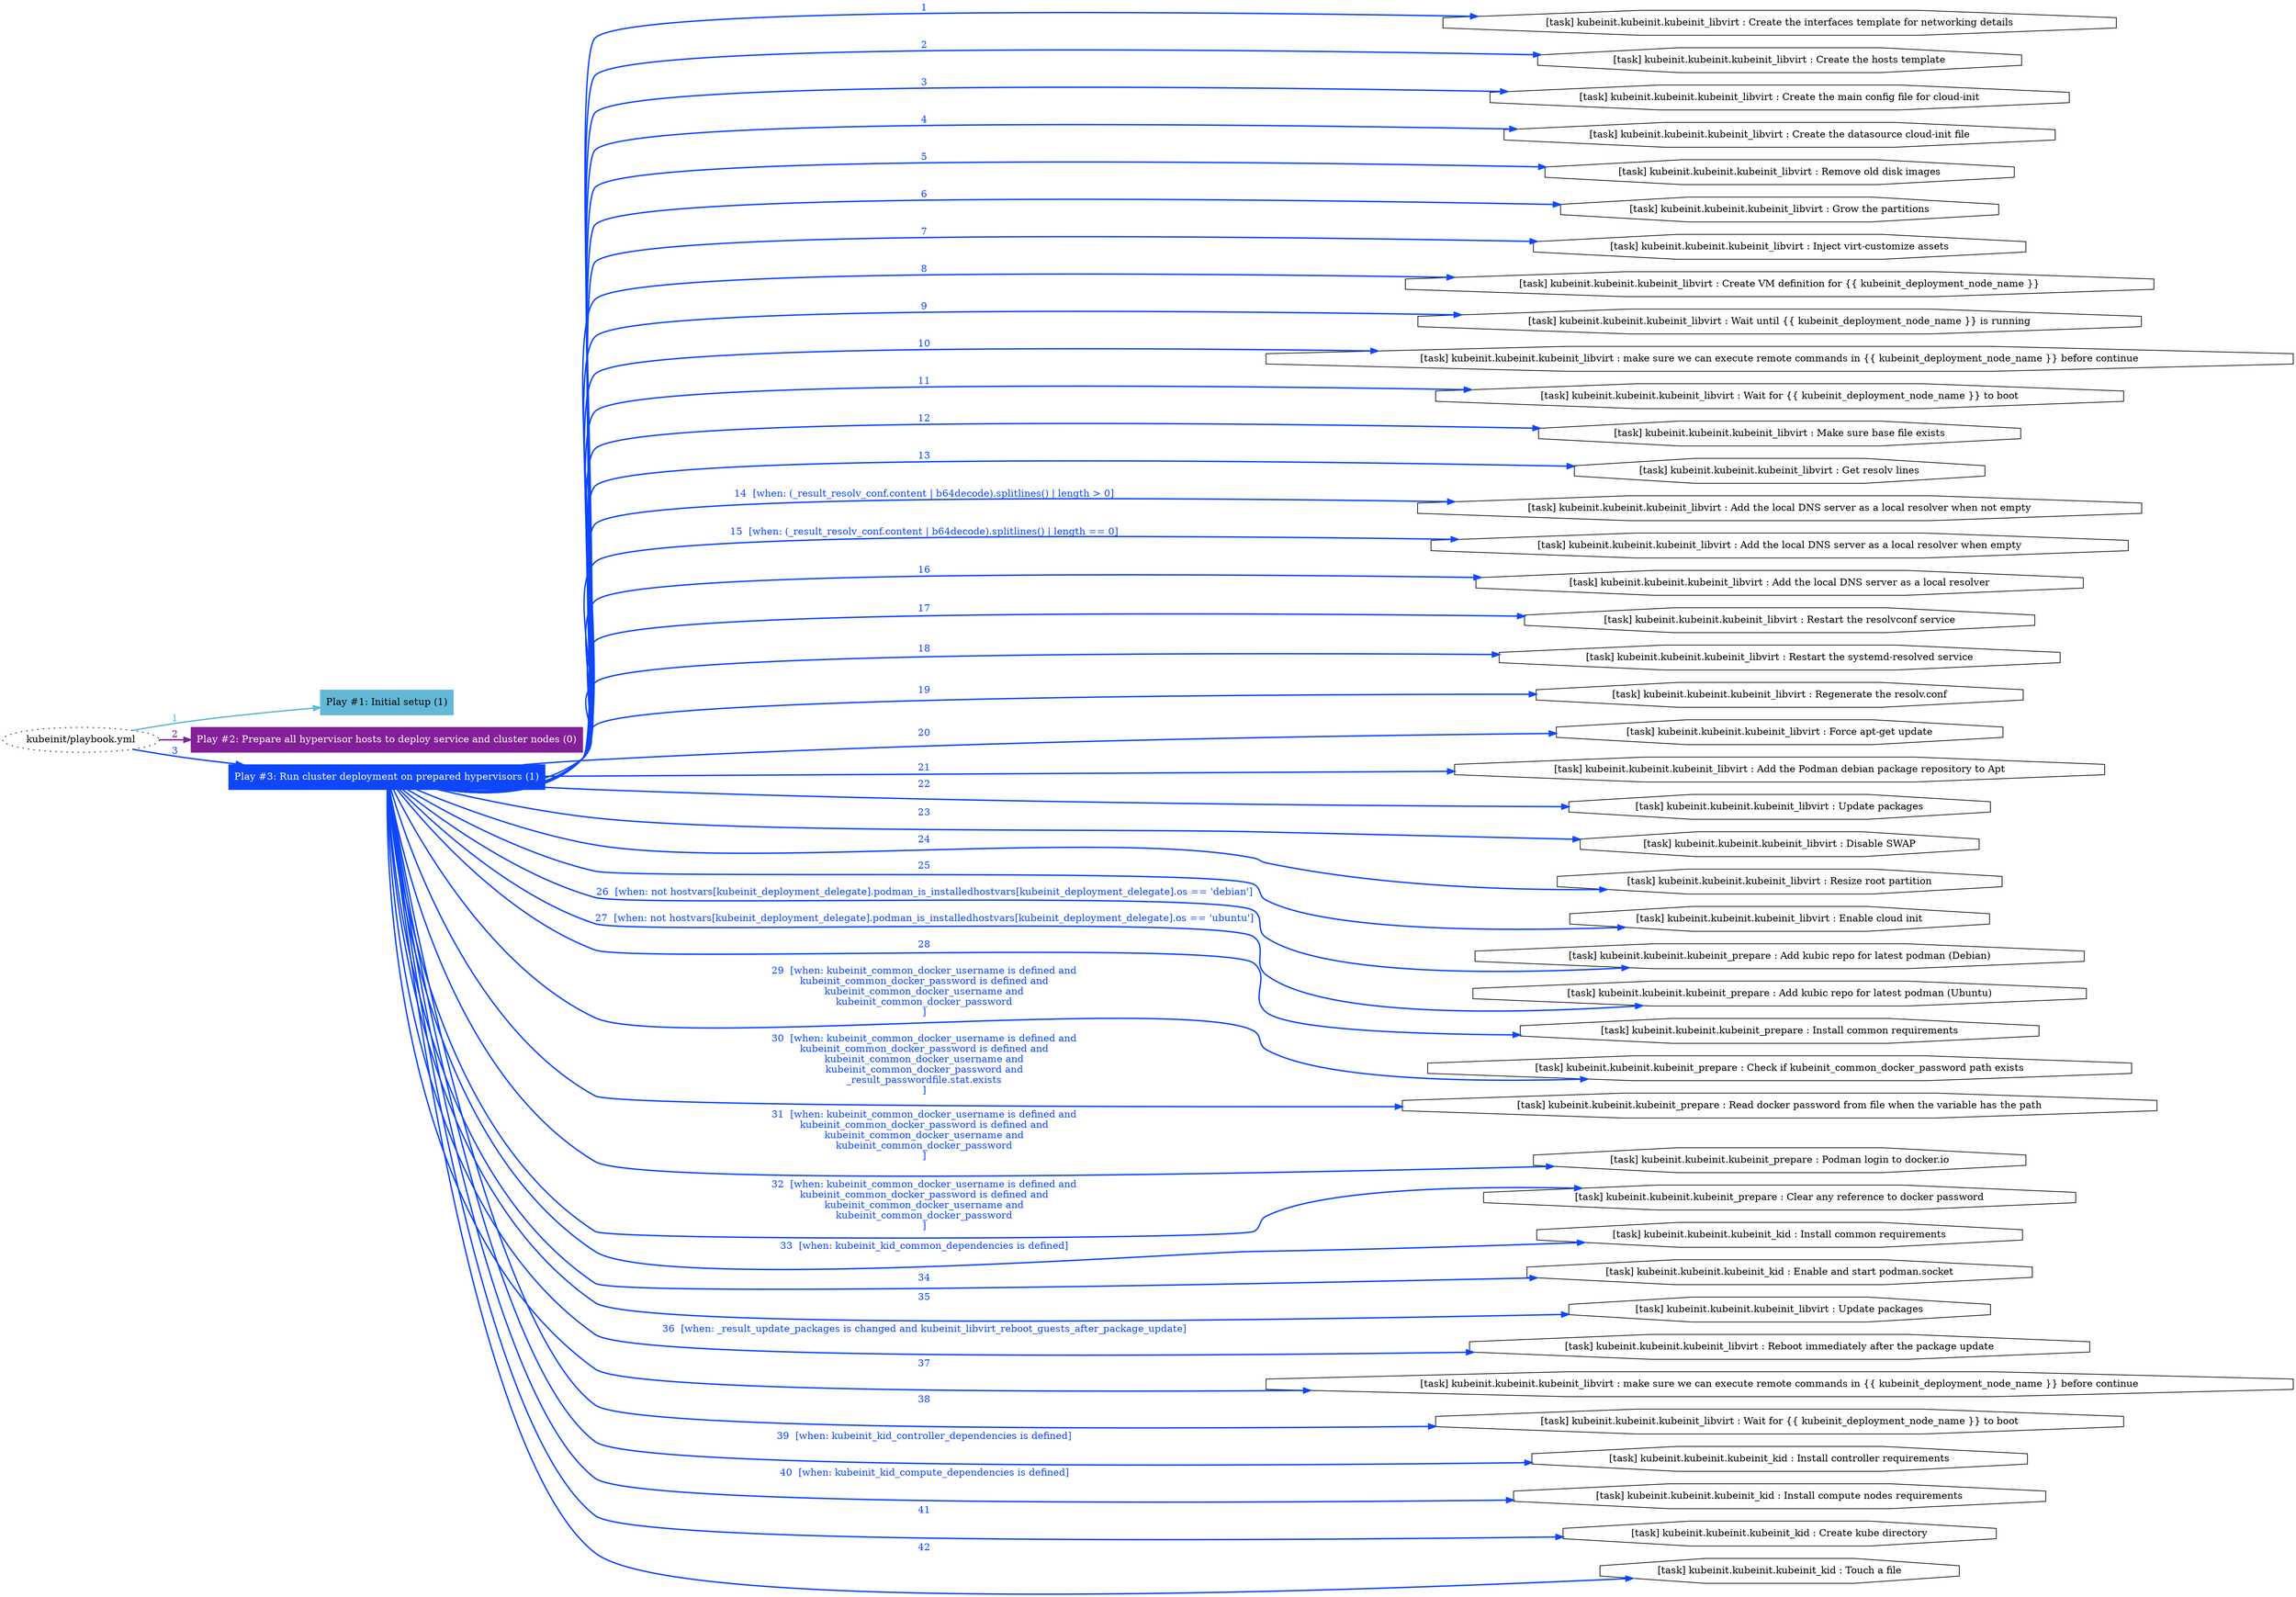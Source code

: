 digraph "kubeinit/playbook.yml "{
	graph [concentrate=true ordering=in rankdir=LR ratio=fill]
	edge [esep=5 sep=10]
	"kubeinit/playbook.yml" [id=root_node style=dotted]
	subgraph "Play #1: Initial setup (1) "{
		"Play #1: Initial setup (1)" [color="#62b8d6" fontcolor="#000000" id="play_9b7d94c0-5eb2-44e7-aacf-1cc9fb448d2f" shape=box style=filled tooltip=localhost]
		"kubeinit/playbook.yml" -> "Play #1: Initial setup (1)" [label=1 color="#62b8d6" fontcolor="#62b8d6" id="edge_d83bf471-e05e-465d-8887-6302b41157e4" style=bold]
	}
	subgraph "Play #2: Prepare all hypervisor hosts to deploy service and cluster nodes (0) "{
		"Play #2: Prepare all hypervisor hosts to deploy service and cluster nodes (0)" [color="#832099" fontcolor="#ffffff" id="play_bafffd68-67cc-496d-b2b4-83becbe16fc6" shape=box style=filled tooltip=""]
		"kubeinit/playbook.yml" -> "Play #2: Prepare all hypervisor hosts to deploy service and cluster nodes (0)" [label=2 color="#832099" fontcolor="#832099" id="edge_b2dc1470-dbf1-4fc9-9499-a02a77071f95" style=bold]
	}
	subgraph "Play #3: Run cluster deployment on prepared hypervisors (1) "{
		"Play #3: Run cluster deployment on prepared hypervisors (1)" [color="#0e47fb" fontcolor="#ffffff" id="play_a9436557-b249-481c-b5c7-e5f32c4935dd" shape=box style=filled tooltip=localhost]
		"kubeinit/playbook.yml" -> "Play #3: Run cluster deployment on prepared hypervisors (1)" [label=3 color="#0e47fb" fontcolor="#0e47fb" id="edge_a264e217-98f7-491c-90be-23f15cbcfb41" style=bold]
		"task_1926e97a-8964-485e-8389-045fbf8ee233" [label="[task] kubeinit.kubeinit.kubeinit_libvirt : Create the interfaces template for networking details" id="task_1926e97a-8964-485e-8389-045fbf8ee233" shape=octagon tooltip="[task] kubeinit.kubeinit.kubeinit_libvirt : Create the interfaces template for networking details"]
		"Play #3: Run cluster deployment on prepared hypervisors (1)" -> "task_1926e97a-8964-485e-8389-045fbf8ee233" [label=1 color="#0e47fb" fontcolor="#0e47fb" id="edge_a04cc1e5-327c-4cf7-9f81-b73a5ae685c8" style=bold]
		"task_0cfe9a31-3bb9-410c-9c6a-714fbb8c5560" [label="[task] kubeinit.kubeinit.kubeinit_libvirt : Create the hosts template" id="task_0cfe9a31-3bb9-410c-9c6a-714fbb8c5560" shape=octagon tooltip="[task] kubeinit.kubeinit.kubeinit_libvirt : Create the hosts template"]
		"Play #3: Run cluster deployment on prepared hypervisors (1)" -> "task_0cfe9a31-3bb9-410c-9c6a-714fbb8c5560" [label=2 color="#0e47fb" fontcolor="#0e47fb" id="edge_19439bb8-6fd5-4013-92af-4392af1e46b7" style=bold]
		"task_5925688b-8e02-4e6f-aea7-f67d6e584a97" [label="[task] kubeinit.kubeinit.kubeinit_libvirt : Create the main config file for cloud-init" id="task_5925688b-8e02-4e6f-aea7-f67d6e584a97" shape=octagon tooltip="[task] kubeinit.kubeinit.kubeinit_libvirt : Create the main config file for cloud-init"]
		"Play #3: Run cluster deployment on prepared hypervisors (1)" -> "task_5925688b-8e02-4e6f-aea7-f67d6e584a97" [label=3 color="#0e47fb" fontcolor="#0e47fb" id="edge_9d707676-e22f-4c0c-91be-14266b73e783" style=bold]
		"task_87842cd3-4702-4f5a-ab54-fb96727b75f5" [label="[task] kubeinit.kubeinit.kubeinit_libvirt : Create the datasource cloud-init file" id="task_87842cd3-4702-4f5a-ab54-fb96727b75f5" shape=octagon tooltip="[task] kubeinit.kubeinit.kubeinit_libvirt : Create the datasource cloud-init file"]
		"Play #3: Run cluster deployment on prepared hypervisors (1)" -> "task_87842cd3-4702-4f5a-ab54-fb96727b75f5" [label=4 color="#0e47fb" fontcolor="#0e47fb" id="edge_b685e1a8-1e5b-44fd-acfb-59b4b3d242ac" style=bold]
		"task_77bdac50-4b74-402f-95d2-2c3d5895a7c1" [label="[task] kubeinit.kubeinit.kubeinit_libvirt : Remove old disk images" id="task_77bdac50-4b74-402f-95d2-2c3d5895a7c1" shape=octagon tooltip="[task] kubeinit.kubeinit.kubeinit_libvirt : Remove old disk images"]
		"Play #3: Run cluster deployment on prepared hypervisors (1)" -> "task_77bdac50-4b74-402f-95d2-2c3d5895a7c1" [label=5 color="#0e47fb" fontcolor="#0e47fb" id="edge_7bda6f9f-60a3-48c1-b035-6ed4f2fafd04" style=bold]
		"task_b3620b80-e57e-408d-8a63-5121be3d066c" [label="[task] kubeinit.kubeinit.kubeinit_libvirt : Grow the partitions" id="task_b3620b80-e57e-408d-8a63-5121be3d066c" shape=octagon tooltip="[task] kubeinit.kubeinit.kubeinit_libvirt : Grow the partitions"]
		"Play #3: Run cluster deployment on prepared hypervisors (1)" -> "task_b3620b80-e57e-408d-8a63-5121be3d066c" [label=6 color="#0e47fb" fontcolor="#0e47fb" id="edge_4bae4d35-2674-4e40-be2e-5460aa571838" style=bold]
		"task_40568a5e-6c98-47c5-a57a-20e3d7200f1d" [label="[task] kubeinit.kubeinit.kubeinit_libvirt : Inject virt-customize assets" id="task_40568a5e-6c98-47c5-a57a-20e3d7200f1d" shape=octagon tooltip="[task] kubeinit.kubeinit.kubeinit_libvirt : Inject virt-customize assets"]
		"Play #3: Run cluster deployment on prepared hypervisors (1)" -> "task_40568a5e-6c98-47c5-a57a-20e3d7200f1d" [label=7 color="#0e47fb" fontcolor="#0e47fb" id="edge_e0cc0f2f-8bb2-4525-9f60-70558a15c269" style=bold]
		"task_756b75b8-ac18-4a9a-830c-60ada150d883" [label="[task] kubeinit.kubeinit.kubeinit_libvirt : Create VM definition for {{ kubeinit_deployment_node_name }}" id="task_756b75b8-ac18-4a9a-830c-60ada150d883" shape=octagon tooltip="[task] kubeinit.kubeinit.kubeinit_libvirt : Create VM definition for {{ kubeinit_deployment_node_name }}"]
		"Play #3: Run cluster deployment on prepared hypervisors (1)" -> "task_756b75b8-ac18-4a9a-830c-60ada150d883" [label=8 color="#0e47fb" fontcolor="#0e47fb" id="edge_7d9ae670-8969-4928-9f95-642009f401bc" style=bold]
		"task_fa9b86c3-62a9-4db8-baa7-ee46ea5ad1d6" [label="[task] kubeinit.kubeinit.kubeinit_libvirt : Wait until {{ kubeinit_deployment_node_name }} is running" id="task_fa9b86c3-62a9-4db8-baa7-ee46ea5ad1d6" shape=octagon tooltip="[task] kubeinit.kubeinit.kubeinit_libvirt : Wait until {{ kubeinit_deployment_node_name }} is running"]
		"Play #3: Run cluster deployment on prepared hypervisors (1)" -> "task_fa9b86c3-62a9-4db8-baa7-ee46ea5ad1d6" [label=9 color="#0e47fb" fontcolor="#0e47fb" id="edge_b50420e2-5fba-4e8e-97c9-60f3d771e1ac" style=bold]
		"task_2f675e36-d199-4043-bab9-1baab9508c2f" [label="[task] kubeinit.kubeinit.kubeinit_libvirt : make sure we can execute remote commands in {{ kubeinit_deployment_node_name }} before continue" id="task_2f675e36-d199-4043-bab9-1baab9508c2f" shape=octagon tooltip="[task] kubeinit.kubeinit.kubeinit_libvirt : make sure we can execute remote commands in {{ kubeinit_deployment_node_name }} before continue"]
		"Play #3: Run cluster deployment on prepared hypervisors (1)" -> "task_2f675e36-d199-4043-bab9-1baab9508c2f" [label=10 color="#0e47fb" fontcolor="#0e47fb" id="edge_e48ec540-8ea5-46a6-a5e8-ff200b6ef7cd" style=bold]
		"task_d380693b-78b3-43ad-8b7f-821be253c91a" [label="[task] kubeinit.kubeinit.kubeinit_libvirt : Wait for {{ kubeinit_deployment_node_name }} to boot" id="task_d380693b-78b3-43ad-8b7f-821be253c91a" shape=octagon tooltip="[task] kubeinit.kubeinit.kubeinit_libvirt : Wait for {{ kubeinit_deployment_node_name }} to boot"]
		"Play #3: Run cluster deployment on prepared hypervisors (1)" -> "task_d380693b-78b3-43ad-8b7f-821be253c91a" [label=11 color="#0e47fb" fontcolor="#0e47fb" id="edge_9c38145c-4dad-4027-836d-5eaa746a276f" style=bold]
		"task_b590e3aa-41d6-40ec-b955-6d6fe3949657" [label="[task] kubeinit.kubeinit.kubeinit_libvirt : Make sure base file exists" id="task_b590e3aa-41d6-40ec-b955-6d6fe3949657" shape=octagon tooltip="[task] kubeinit.kubeinit.kubeinit_libvirt : Make sure base file exists"]
		"Play #3: Run cluster deployment on prepared hypervisors (1)" -> "task_b590e3aa-41d6-40ec-b955-6d6fe3949657" [label=12 color="#0e47fb" fontcolor="#0e47fb" id="edge_52e407b3-76a8-4e79-9686-80b64792b059" style=bold]
		"task_8662144c-46fb-438d-97a8-a8b7eb682f61" [label="[task] kubeinit.kubeinit.kubeinit_libvirt : Get resolv lines" id="task_8662144c-46fb-438d-97a8-a8b7eb682f61" shape=octagon tooltip="[task] kubeinit.kubeinit.kubeinit_libvirt : Get resolv lines"]
		"Play #3: Run cluster deployment on prepared hypervisors (1)" -> "task_8662144c-46fb-438d-97a8-a8b7eb682f61" [label=13 color="#0e47fb" fontcolor="#0e47fb" id="edge_4bd994e2-df1b-4e3a-ba28-769c3c59a40e" style=bold]
		"task_ffcc2f55-22e9-4270-b7d9-787eae5aa9c3" [label="[task] kubeinit.kubeinit.kubeinit_libvirt : Add the local DNS server as a local resolver when not empty" id="task_ffcc2f55-22e9-4270-b7d9-787eae5aa9c3" shape=octagon tooltip="[task] kubeinit.kubeinit.kubeinit_libvirt : Add the local DNS server as a local resolver when not empty"]
		"Play #3: Run cluster deployment on prepared hypervisors (1)" -> "task_ffcc2f55-22e9-4270-b7d9-787eae5aa9c3" [label="14  [when: (_result_resolv_conf.content | b64decode).splitlines() | length > 0]" color="#0e47fb" fontcolor="#0e47fb" id="edge_df9b7d19-67e9-4f57-a2ae-e0f7afc6cc05" style=bold]
		"task_a728d789-25c0-4575-8cdd-a753a21db07f" [label="[task] kubeinit.kubeinit.kubeinit_libvirt : Add the local DNS server as a local resolver when empty" id="task_a728d789-25c0-4575-8cdd-a753a21db07f" shape=octagon tooltip="[task] kubeinit.kubeinit.kubeinit_libvirt : Add the local DNS server as a local resolver when empty"]
		"Play #3: Run cluster deployment on prepared hypervisors (1)" -> "task_a728d789-25c0-4575-8cdd-a753a21db07f" [label="15  [when: (_result_resolv_conf.content | b64decode).splitlines() | length == 0]" color="#0e47fb" fontcolor="#0e47fb" id="edge_5c870a04-ac61-4277-9d16-9ba5f1d7bdf0" style=bold]
		"task_822f1db3-f943-4fc3-a5b5-137a402abb03" [label="[task] kubeinit.kubeinit.kubeinit_libvirt : Add the local DNS server as a local resolver" id="task_822f1db3-f943-4fc3-a5b5-137a402abb03" shape=octagon tooltip="[task] kubeinit.kubeinit.kubeinit_libvirt : Add the local DNS server as a local resolver"]
		"Play #3: Run cluster deployment on prepared hypervisors (1)" -> "task_822f1db3-f943-4fc3-a5b5-137a402abb03" [label=16 color="#0e47fb" fontcolor="#0e47fb" id="edge_67c7ffba-4902-45a9-8509-a46e0502bbcb" style=bold]
		"task_4702324f-4973-4659-8917-e80e7ef4ebe5" [label="[task] kubeinit.kubeinit.kubeinit_libvirt : Restart the resolvconf service" id="task_4702324f-4973-4659-8917-e80e7ef4ebe5" shape=octagon tooltip="[task] kubeinit.kubeinit.kubeinit_libvirt : Restart the resolvconf service"]
		"Play #3: Run cluster deployment on prepared hypervisors (1)" -> "task_4702324f-4973-4659-8917-e80e7ef4ebe5" [label=17 color="#0e47fb" fontcolor="#0e47fb" id="edge_5c9208f4-0009-459e-af35-993f7e5c1d87" style=bold]
		"task_2ce0dfa0-a567-4d97-a81b-f43ca3bb2686" [label="[task] kubeinit.kubeinit.kubeinit_libvirt : Restart the systemd-resolved service" id="task_2ce0dfa0-a567-4d97-a81b-f43ca3bb2686" shape=octagon tooltip="[task] kubeinit.kubeinit.kubeinit_libvirt : Restart the systemd-resolved service"]
		"Play #3: Run cluster deployment on prepared hypervisors (1)" -> "task_2ce0dfa0-a567-4d97-a81b-f43ca3bb2686" [label=18 color="#0e47fb" fontcolor="#0e47fb" id="edge_15426d32-f89e-4d71-921e-5ac26e8592c4" style=bold]
		"task_a6a858ec-7a84-4ee1-be50-ef099f774e59" [label="[task] kubeinit.kubeinit.kubeinit_libvirt : Regenerate the resolv.conf" id="task_a6a858ec-7a84-4ee1-be50-ef099f774e59" shape=octagon tooltip="[task] kubeinit.kubeinit.kubeinit_libvirt : Regenerate the resolv.conf"]
		"Play #3: Run cluster deployment on prepared hypervisors (1)" -> "task_a6a858ec-7a84-4ee1-be50-ef099f774e59" [label=19 color="#0e47fb" fontcolor="#0e47fb" id="edge_6a178971-dc8f-4f8c-bad0-f3c3eabdbf08" style=bold]
		"task_4bd9702d-c9aa-4896-9fcc-3086e7374eb2" [label="[task] kubeinit.kubeinit.kubeinit_libvirt : Force apt-get update" id="task_4bd9702d-c9aa-4896-9fcc-3086e7374eb2" shape=octagon tooltip="[task] kubeinit.kubeinit.kubeinit_libvirt : Force apt-get update"]
		"Play #3: Run cluster deployment on prepared hypervisors (1)" -> "task_4bd9702d-c9aa-4896-9fcc-3086e7374eb2" [label=20 color="#0e47fb" fontcolor="#0e47fb" id="edge_c0ba1eea-cdb7-4f28-b35d-bc6a1917e76b" style=bold]
		"task_0a17ab94-d9c8-44f5-976f-532061c8c5d9" [label="[task] kubeinit.kubeinit.kubeinit_libvirt : Add the Podman debian package repository to Apt" id="task_0a17ab94-d9c8-44f5-976f-532061c8c5d9" shape=octagon tooltip="[task] kubeinit.kubeinit.kubeinit_libvirt : Add the Podman debian package repository to Apt"]
		"Play #3: Run cluster deployment on prepared hypervisors (1)" -> "task_0a17ab94-d9c8-44f5-976f-532061c8c5d9" [label=21 color="#0e47fb" fontcolor="#0e47fb" id="edge_eabd3e75-7e88-4a81-a45f-c52aa8eda38b" style=bold]
		"task_8fd43e2d-b0ca-4d42-a680-cbae86cb1c0b" [label="[task] kubeinit.kubeinit.kubeinit_libvirt : Update packages" id="task_8fd43e2d-b0ca-4d42-a680-cbae86cb1c0b" shape=octagon tooltip="[task] kubeinit.kubeinit.kubeinit_libvirt : Update packages"]
		"Play #3: Run cluster deployment on prepared hypervisors (1)" -> "task_8fd43e2d-b0ca-4d42-a680-cbae86cb1c0b" [label=22 color="#0e47fb" fontcolor="#0e47fb" id="edge_277d9d4f-58ba-43cd-b243-e2caae71050f" style=bold]
		"task_390c55a1-ef31-4d95-95e7-afdc14d05962" [label="[task] kubeinit.kubeinit.kubeinit_libvirt : Disable SWAP" id="task_390c55a1-ef31-4d95-95e7-afdc14d05962" shape=octagon tooltip="[task] kubeinit.kubeinit.kubeinit_libvirt : Disable SWAP"]
		"Play #3: Run cluster deployment on prepared hypervisors (1)" -> "task_390c55a1-ef31-4d95-95e7-afdc14d05962" [label=23 color="#0e47fb" fontcolor="#0e47fb" id="edge_83278be7-3ac7-4caf-a801-c8740810436d" style=bold]
		"task_5efac531-2e32-4a01-b7a0-9ccb6fefca8b" [label="[task] kubeinit.kubeinit.kubeinit_libvirt : Resize root partition" id="task_5efac531-2e32-4a01-b7a0-9ccb6fefca8b" shape=octagon tooltip="[task] kubeinit.kubeinit.kubeinit_libvirt : Resize root partition"]
		"Play #3: Run cluster deployment on prepared hypervisors (1)" -> "task_5efac531-2e32-4a01-b7a0-9ccb6fefca8b" [label=24 color="#0e47fb" fontcolor="#0e47fb" id="edge_7d015c97-0fd8-4346-9a3a-00be6b40cb39" style=bold]
		"task_ddfb783d-21d5-4313-aef6-8344497eb85a" [label="[task] kubeinit.kubeinit.kubeinit_libvirt : Enable cloud init" id="task_ddfb783d-21d5-4313-aef6-8344497eb85a" shape=octagon tooltip="[task] kubeinit.kubeinit.kubeinit_libvirt : Enable cloud init"]
		"Play #3: Run cluster deployment on prepared hypervisors (1)" -> "task_ddfb783d-21d5-4313-aef6-8344497eb85a" [label=25 color="#0e47fb" fontcolor="#0e47fb" id="edge_4d346005-9ca4-4cc7-8d23-697718db5927" style=bold]
		"task_474daf72-b8a8-4083-af70-7edf0ada268e" [label="[task] kubeinit.kubeinit.kubeinit_prepare : Add kubic repo for latest podman (Debian)" id="task_474daf72-b8a8-4083-af70-7edf0ada268e" shape=octagon tooltip="[task] kubeinit.kubeinit.kubeinit_prepare : Add kubic repo for latest podman (Debian)"]
		"Play #3: Run cluster deployment on prepared hypervisors (1)" -> "task_474daf72-b8a8-4083-af70-7edf0ada268e" [label="26  [when: not hostvars[kubeinit_deployment_delegate].podman_is_installedhostvars[kubeinit_deployment_delegate].os == 'debian']" color="#0e47fb" fontcolor="#0e47fb" id="edge_42e31563-741c-4c4e-b21e-5f9c1318502e" style=bold]
		"task_aef7477c-2ca3-4a24-9c8a-e618fef9cfde" [label="[task] kubeinit.kubeinit.kubeinit_prepare : Add kubic repo for latest podman (Ubuntu)" id="task_aef7477c-2ca3-4a24-9c8a-e618fef9cfde" shape=octagon tooltip="[task] kubeinit.kubeinit.kubeinit_prepare : Add kubic repo for latest podman (Ubuntu)"]
		"Play #3: Run cluster deployment on prepared hypervisors (1)" -> "task_aef7477c-2ca3-4a24-9c8a-e618fef9cfde" [label="27  [when: not hostvars[kubeinit_deployment_delegate].podman_is_installedhostvars[kubeinit_deployment_delegate].os == 'ubuntu']" color="#0e47fb" fontcolor="#0e47fb" id="edge_bf539295-1ac8-463a-9b40-380a9b01e8a7" style=bold]
		"task_bbaad55c-bac2-485b-af22-0d21a3cba044" [label="[task] kubeinit.kubeinit.kubeinit_prepare : Install common requirements" id="task_bbaad55c-bac2-485b-af22-0d21a3cba044" shape=octagon tooltip="[task] kubeinit.kubeinit.kubeinit_prepare : Install common requirements"]
		"Play #3: Run cluster deployment on prepared hypervisors (1)" -> "task_bbaad55c-bac2-485b-af22-0d21a3cba044" [label=28 color="#0e47fb" fontcolor="#0e47fb" id="edge_6c7479cf-9d29-470d-872c-3f75b5afbe2a" style=bold]
		"task_198a8437-c3c7-4eb2-8744-0473b97b390f" [label="[task] kubeinit.kubeinit.kubeinit_prepare : Check if kubeinit_common_docker_password path exists" id="task_198a8437-c3c7-4eb2-8744-0473b97b390f" shape=octagon tooltip="[task] kubeinit.kubeinit.kubeinit_prepare : Check if kubeinit_common_docker_password path exists"]
		"Play #3: Run cluster deployment on prepared hypervisors (1)" -> "task_198a8437-c3c7-4eb2-8744-0473b97b390f" [label="29  [when: kubeinit_common_docker_username is defined and
kubeinit_common_docker_password is defined and
kubeinit_common_docker_username and
kubeinit_common_docker_password
]" color="#0e47fb" fontcolor="#0e47fb" id="edge_27413eca-6004-43c0-9575-75a19ba50c80" style=bold]
		"task_6e9a845f-28c8-4741-aa23-0e53b026b734" [label="[task] kubeinit.kubeinit.kubeinit_prepare : Read docker password from file when the variable has the path" id="task_6e9a845f-28c8-4741-aa23-0e53b026b734" shape=octagon tooltip="[task] kubeinit.kubeinit.kubeinit_prepare : Read docker password from file when the variable has the path"]
		"Play #3: Run cluster deployment on prepared hypervisors (1)" -> "task_6e9a845f-28c8-4741-aa23-0e53b026b734" [label="30  [when: kubeinit_common_docker_username is defined and
kubeinit_common_docker_password is defined and
kubeinit_common_docker_username and
kubeinit_common_docker_password and
_result_passwordfile.stat.exists
]" color="#0e47fb" fontcolor="#0e47fb" id="edge_454f3f97-9566-4e67-968b-5e19887cdcd4" style=bold]
		"task_9715f11a-ad06-4d07-97e4-1c60e3bb2c16" [label="[task] kubeinit.kubeinit.kubeinit_prepare : Podman login to docker.io" id="task_9715f11a-ad06-4d07-97e4-1c60e3bb2c16" shape=octagon tooltip="[task] kubeinit.kubeinit.kubeinit_prepare : Podman login to docker.io"]
		"Play #3: Run cluster deployment on prepared hypervisors (1)" -> "task_9715f11a-ad06-4d07-97e4-1c60e3bb2c16" [label="31  [when: kubeinit_common_docker_username is defined and
kubeinit_common_docker_password is defined and
kubeinit_common_docker_username and
kubeinit_common_docker_password
]" color="#0e47fb" fontcolor="#0e47fb" id="edge_f3e44ca5-3179-4801-963a-3e888389291d" style=bold]
		"task_b8fbf2a9-37fd-4a91-883a-71e6760b357c" [label="[task] kubeinit.kubeinit.kubeinit_prepare : Clear any reference to docker password" id="task_b8fbf2a9-37fd-4a91-883a-71e6760b357c" shape=octagon tooltip="[task] kubeinit.kubeinit.kubeinit_prepare : Clear any reference to docker password"]
		"Play #3: Run cluster deployment on prepared hypervisors (1)" -> "task_b8fbf2a9-37fd-4a91-883a-71e6760b357c" [label="32  [when: kubeinit_common_docker_username is defined and
kubeinit_common_docker_password is defined and
kubeinit_common_docker_username and
kubeinit_common_docker_password
]" color="#0e47fb" fontcolor="#0e47fb" id="edge_4047e794-d843-4841-a926-a0c71bdac0cf" style=bold]
		"task_73beffb0-735d-4f69-9d4c-279c78167b6d" [label="[task] kubeinit.kubeinit.kubeinit_kid : Install common requirements" id="task_73beffb0-735d-4f69-9d4c-279c78167b6d" shape=octagon tooltip="[task] kubeinit.kubeinit.kubeinit_kid : Install common requirements"]
		"Play #3: Run cluster deployment on prepared hypervisors (1)" -> "task_73beffb0-735d-4f69-9d4c-279c78167b6d" [label="33  [when: kubeinit_kid_common_dependencies is defined]" color="#0e47fb" fontcolor="#0e47fb" id="edge_b83c7549-9bec-4ef7-9176-328f278722a8" style=bold]
		"task_a4399eee-8d2b-4fd4-80f4-67fb4e304fd1" [label="[task] kubeinit.kubeinit.kubeinit_kid : Enable and start podman.socket" id="task_a4399eee-8d2b-4fd4-80f4-67fb4e304fd1" shape=octagon tooltip="[task] kubeinit.kubeinit.kubeinit_kid : Enable and start podman.socket"]
		"Play #3: Run cluster deployment on prepared hypervisors (1)" -> "task_a4399eee-8d2b-4fd4-80f4-67fb4e304fd1" [label=34 color="#0e47fb" fontcolor="#0e47fb" id="edge_743c0658-3a8b-4e5d-a061-8fd871ef643c" style=bold]
		"task_f9f47bc1-bae7-4f3b-b92e-cfed79d3d7bb" [label="[task] kubeinit.kubeinit.kubeinit_libvirt : Update packages" id="task_f9f47bc1-bae7-4f3b-b92e-cfed79d3d7bb" shape=octagon tooltip="[task] kubeinit.kubeinit.kubeinit_libvirt : Update packages"]
		"Play #3: Run cluster deployment on prepared hypervisors (1)" -> "task_f9f47bc1-bae7-4f3b-b92e-cfed79d3d7bb" [label=35 color="#0e47fb" fontcolor="#0e47fb" id="edge_96a8f43b-9841-4015-b014-49afce60445a" style=bold]
		"task_34ee2a58-0766-4d8f-b81f-173a1e2f7fea" [label="[task] kubeinit.kubeinit.kubeinit_libvirt : Reboot immediately after the package update" id="task_34ee2a58-0766-4d8f-b81f-173a1e2f7fea" shape=octagon tooltip="[task] kubeinit.kubeinit.kubeinit_libvirt : Reboot immediately after the package update"]
		"Play #3: Run cluster deployment on prepared hypervisors (1)" -> "task_34ee2a58-0766-4d8f-b81f-173a1e2f7fea" [label="36  [when: _result_update_packages is changed and kubeinit_libvirt_reboot_guests_after_package_update]" color="#0e47fb" fontcolor="#0e47fb" id="edge_11d633d6-234e-481a-974b-3eed6c2b53dc" style=bold]
		"task_f93c1d5a-4838-493a-baad-fade965ead5e" [label="[task] kubeinit.kubeinit.kubeinit_libvirt : make sure we can execute remote commands in {{ kubeinit_deployment_node_name }} before continue" id="task_f93c1d5a-4838-493a-baad-fade965ead5e" shape=octagon tooltip="[task] kubeinit.kubeinit.kubeinit_libvirt : make sure we can execute remote commands in {{ kubeinit_deployment_node_name }} before continue"]
		"Play #3: Run cluster deployment on prepared hypervisors (1)" -> "task_f93c1d5a-4838-493a-baad-fade965ead5e" [label=37 color="#0e47fb" fontcolor="#0e47fb" id="edge_6af05744-082a-43d0-a5c8-118ac1c56c80" style=bold]
		"task_dfd48904-7289-44c8-bc16-5268c8151263" [label="[task] kubeinit.kubeinit.kubeinit_libvirt : Wait for {{ kubeinit_deployment_node_name }} to boot" id="task_dfd48904-7289-44c8-bc16-5268c8151263" shape=octagon tooltip="[task] kubeinit.kubeinit.kubeinit_libvirt : Wait for {{ kubeinit_deployment_node_name }} to boot"]
		"Play #3: Run cluster deployment on prepared hypervisors (1)" -> "task_dfd48904-7289-44c8-bc16-5268c8151263" [label=38 color="#0e47fb" fontcolor="#0e47fb" id="edge_95f7dc8e-53ed-4d72-b41c-67fbbf3e0e84" style=bold]
		"task_9f338ca0-3724-4043-88c5-5b156a1200ac" [label="[task] kubeinit.kubeinit.kubeinit_kid : Install controller requirements" id="task_9f338ca0-3724-4043-88c5-5b156a1200ac" shape=octagon tooltip="[task] kubeinit.kubeinit.kubeinit_kid : Install controller requirements"]
		"Play #3: Run cluster deployment on prepared hypervisors (1)" -> "task_9f338ca0-3724-4043-88c5-5b156a1200ac" [label="39  [when: kubeinit_kid_controller_dependencies is defined]" color="#0e47fb" fontcolor="#0e47fb" id="edge_8165c5b7-a8e7-4e05-955c-9905dc2f333c" style=bold]
		"task_42306aab-3a6a-4e26-8c32-d717818786a0" [label="[task] kubeinit.kubeinit.kubeinit_kid : Install compute nodes requirements" id="task_42306aab-3a6a-4e26-8c32-d717818786a0" shape=octagon tooltip="[task] kubeinit.kubeinit.kubeinit_kid : Install compute nodes requirements"]
		"Play #3: Run cluster deployment on prepared hypervisors (1)" -> "task_42306aab-3a6a-4e26-8c32-d717818786a0" [label="40  [when: kubeinit_kid_compute_dependencies is defined]" color="#0e47fb" fontcolor="#0e47fb" id="edge_34b34731-1691-4080-a637-8a31c4bdaefa" style=bold]
		"task_e361b997-a37d-4bef-8bc4-a0003d0fdfd0" [label="[task] kubeinit.kubeinit.kubeinit_kid : Create kube directory" id="task_e361b997-a37d-4bef-8bc4-a0003d0fdfd0" shape=octagon tooltip="[task] kubeinit.kubeinit.kubeinit_kid : Create kube directory"]
		"Play #3: Run cluster deployment on prepared hypervisors (1)" -> "task_e361b997-a37d-4bef-8bc4-a0003d0fdfd0" [label=41 color="#0e47fb" fontcolor="#0e47fb" id="edge_321ce34e-1798-4203-ad19-421e34a93d69" style=bold]
		"task_1c267e39-aad3-463d-adf3-51b8d40938db" [label="[task] kubeinit.kubeinit.kubeinit_kid : Touch a file" id="task_1c267e39-aad3-463d-adf3-51b8d40938db" shape=octagon tooltip="[task] kubeinit.kubeinit.kubeinit_kid : Touch a file"]
		"Play #3: Run cluster deployment on prepared hypervisors (1)" -> "task_1c267e39-aad3-463d-adf3-51b8d40938db" [label=42 color="#0e47fb" fontcolor="#0e47fb" id="edge_c2d39253-def2-44b5-9598-05f6a193d0cd" style=bold]
	}
}
